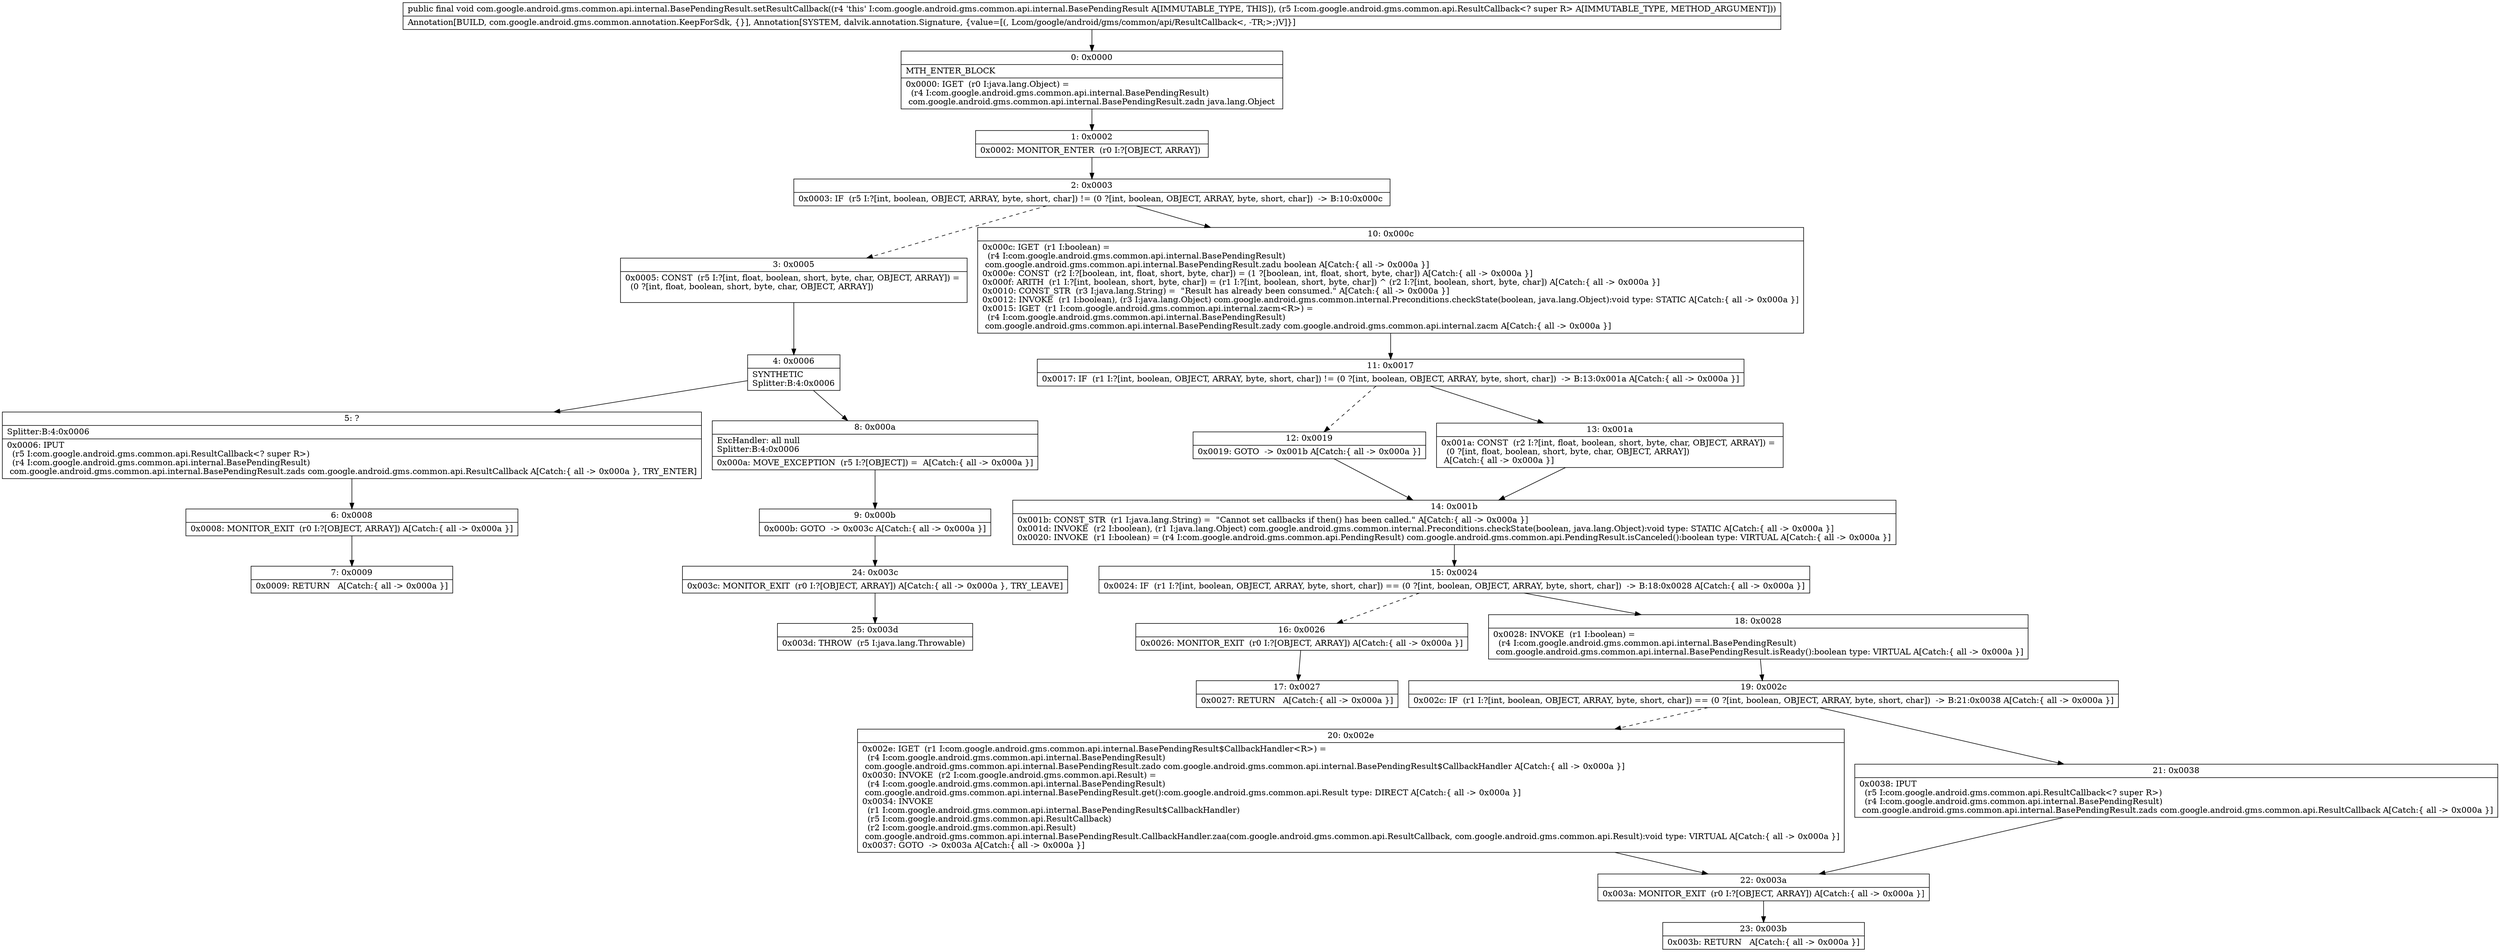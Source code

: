 digraph "CFG forcom.google.android.gms.common.api.internal.BasePendingResult.setResultCallback(Lcom\/google\/android\/gms\/common\/api\/ResultCallback;)V" {
Node_0 [shape=record,label="{0\:\ 0x0000|MTH_ENTER_BLOCK\l|0x0000: IGET  (r0 I:java.lang.Object) = \l  (r4 I:com.google.android.gms.common.api.internal.BasePendingResult)\l com.google.android.gms.common.api.internal.BasePendingResult.zadn java.lang.Object \l}"];
Node_1 [shape=record,label="{1\:\ 0x0002|0x0002: MONITOR_ENTER  (r0 I:?[OBJECT, ARRAY]) \l}"];
Node_2 [shape=record,label="{2\:\ 0x0003|0x0003: IF  (r5 I:?[int, boolean, OBJECT, ARRAY, byte, short, char]) != (0 ?[int, boolean, OBJECT, ARRAY, byte, short, char])  \-\> B:10:0x000c \l}"];
Node_3 [shape=record,label="{3\:\ 0x0005|0x0005: CONST  (r5 I:?[int, float, boolean, short, byte, char, OBJECT, ARRAY]) = \l  (0 ?[int, float, boolean, short, byte, char, OBJECT, ARRAY])\l \l}"];
Node_4 [shape=record,label="{4\:\ 0x0006|SYNTHETIC\lSplitter:B:4:0x0006\l}"];
Node_5 [shape=record,label="{5\:\ ?|Splitter:B:4:0x0006\l|0x0006: IPUT  \l  (r5 I:com.google.android.gms.common.api.ResultCallback\<? super R\>)\l  (r4 I:com.google.android.gms.common.api.internal.BasePendingResult)\l com.google.android.gms.common.api.internal.BasePendingResult.zads com.google.android.gms.common.api.ResultCallback A[Catch:\{ all \-\> 0x000a \}, TRY_ENTER]\l}"];
Node_6 [shape=record,label="{6\:\ 0x0008|0x0008: MONITOR_EXIT  (r0 I:?[OBJECT, ARRAY]) A[Catch:\{ all \-\> 0x000a \}]\l}"];
Node_7 [shape=record,label="{7\:\ 0x0009|0x0009: RETURN   A[Catch:\{ all \-\> 0x000a \}]\l}"];
Node_8 [shape=record,label="{8\:\ 0x000a|ExcHandler: all null\lSplitter:B:4:0x0006\l|0x000a: MOVE_EXCEPTION  (r5 I:?[OBJECT]) =  A[Catch:\{ all \-\> 0x000a \}]\l}"];
Node_9 [shape=record,label="{9\:\ 0x000b|0x000b: GOTO  \-\> 0x003c A[Catch:\{ all \-\> 0x000a \}]\l}"];
Node_10 [shape=record,label="{10\:\ 0x000c|0x000c: IGET  (r1 I:boolean) = \l  (r4 I:com.google.android.gms.common.api.internal.BasePendingResult)\l com.google.android.gms.common.api.internal.BasePendingResult.zadu boolean A[Catch:\{ all \-\> 0x000a \}]\l0x000e: CONST  (r2 I:?[boolean, int, float, short, byte, char]) = (1 ?[boolean, int, float, short, byte, char]) A[Catch:\{ all \-\> 0x000a \}]\l0x000f: ARITH  (r1 I:?[int, boolean, short, byte, char]) = (r1 I:?[int, boolean, short, byte, char]) ^ (r2 I:?[int, boolean, short, byte, char]) A[Catch:\{ all \-\> 0x000a \}]\l0x0010: CONST_STR  (r3 I:java.lang.String) =  \"Result has already been consumed.\" A[Catch:\{ all \-\> 0x000a \}]\l0x0012: INVOKE  (r1 I:boolean), (r3 I:java.lang.Object) com.google.android.gms.common.internal.Preconditions.checkState(boolean, java.lang.Object):void type: STATIC A[Catch:\{ all \-\> 0x000a \}]\l0x0015: IGET  (r1 I:com.google.android.gms.common.api.internal.zacm\<R\>) = \l  (r4 I:com.google.android.gms.common.api.internal.BasePendingResult)\l com.google.android.gms.common.api.internal.BasePendingResult.zady com.google.android.gms.common.api.internal.zacm A[Catch:\{ all \-\> 0x000a \}]\l}"];
Node_11 [shape=record,label="{11\:\ 0x0017|0x0017: IF  (r1 I:?[int, boolean, OBJECT, ARRAY, byte, short, char]) != (0 ?[int, boolean, OBJECT, ARRAY, byte, short, char])  \-\> B:13:0x001a A[Catch:\{ all \-\> 0x000a \}]\l}"];
Node_12 [shape=record,label="{12\:\ 0x0019|0x0019: GOTO  \-\> 0x001b A[Catch:\{ all \-\> 0x000a \}]\l}"];
Node_13 [shape=record,label="{13\:\ 0x001a|0x001a: CONST  (r2 I:?[int, float, boolean, short, byte, char, OBJECT, ARRAY]) = \l  (0 ?[int, float, boolean, short, byte, char, OBJECT, ARRAY])\l A[Catch:\{ all \-\> 0x000a \}]\l}"];
Node_14 [shape=record,label="{14\:\ 0x001b|0x001b: CONST_STR  (r1 I:java.lang.String) =  \"Cannot set callbacks if then() has been called.\" A[Catch:\{ all \-\> 0x000a \}]\l0x001d: INVOKE  (r2 I:boolean), (r1 I:java.lang.Object) com.google.android.gms.common.internal.Preconditions.checkState(boolean, java.lang.Object):void type: STATIC A[Catch:\{ all \-\> 0x000a \}]\l0x0020: INVOKE  (r1 I:boolean) = (r4 I:com.google.android.gms.common.api.PendingResult) com.google.android.gms.common.api.PendingResult.isCanceled():boolean type: VIRTUAL A[Catch:\{ all \-\> 0x000a \}]\l}"];
Node_15 [shape=record,label="{15\:\ 0x0024|0x0024: IF  (r1 I:?[int, boolean, OBJECT, ARRAY, byte, short, char]) == (0 ?[int, boolean, OBJECT, ARRAY, byte, short, char])  \-\> B:18:0x0028 A[Catch:\{ all \-\> 0x000a \}]\l}"];
Node_16 [shape=record,label="{16\:\ 0x0026|0x0026: MONITOR_EXIT  (r0 I:?[OBJECT, ARRAY]) A[Catch:\{ all \-\> 0x000a \}]\l}"];
Node_17 [shape=record,label="{17\:\ 0x0027|0x0027: RETURN   A[Catch:\{ all \-\> 0x000a \}]\l}"];
Node_18 [shape=record,label="{18\:\ 0x0028|0x0028: INVOKE  (r1 I:boolean) = \l  (r4 I:com.google.android.gms.common.api.internal.BasePendingResult)\l com.google.android.gms.common.api.internal.BasePendingResult.isReady():boolean type: VIRTUAL A[Catch:\{ all \-\> 0x000a \}]\l}"];
Node_19 [shape=record,label="{19\:\ 0x002c|0x002c: IF  (r1 I:?[int, boolean, OBJECT, ARRAY, byte, short, char]) == (0 ?[int, boolean, OBJECT, ARRAY, byte, short, char])  \-\> B:21:0x0038 A[Catch:\{ all \-\> 0x000a \}]\l}"];
Node_20 [shape=record,label="{20\:\ 0x002e|0x002e: IGET  (r1 I:com.google.android.gms.common.api.internal.BasePendingResult$CallbackHandler\<R\>) = \l  (r4 I:com.google.android.gms.common.api.internal.BasePendingResult)\l com.google.android.gms.common.api.internal.BasePendingResult.zado com.google.android.gms.common.api.internal.BasePendingResult$CallbackHandler A[Catch:\{ all \-\> 0x000a \}]\l0x0030: INVOKE  (r2 I:com.google.android.gms.common.api.Result) = \l  (r4 I:com.google.android.gms.common.api.internal.BasePendingResult)\l com.google.android.gms.common.api.internal.BasePendingResult.get():com.google.android.gms.common.api.Result type: DIRECT A[Catch:\{ all \-\> 0x000a \}]\l0x0034: INVOKE  \l  (r1 I:com.google.android.gms.common.api.internal.BasePendingResult$CallbackHandler)\l  (r5 I:com.google.android.gms.common.api.ResultCallback)\l  (r2 I:com.google.android.gms.common.api.Result)\l com.google.android.gms.common.api.internal.BasePendingResult.CallbackHandler.zaa(com.google.android.gms.common.api.ResultCallback, com.google.android.gms.common.api.Result):void type: VIRTUAL A[Catch:\{ all \-\> 0x000a \}]\l0x0037: GOTO  \-\> 0x003a A[Catch:\{ all \-\> 0x000a \}]\l}"];
Node_21 [shape=record,label="{21\:\ 0x0038|0x0038: IPUT  \l  (r5 I:com.google.android.gms.common.api.ResultCallback\<? super R\>)\l  (r4 I:com.google.android.gms.common.api.internal.BasePendingResult)\l com.google.android.gms.common.api.internal.BasePendingResult.zads com.google.android.gms.common.api.ResultCallback A[Catch:\{ all \-\> 0x000a \}]\l}"];
Node_22 [shape=record,label="{22\:\ 0x003a|0x003a: MONITOR_EXIT  (r0 I:?[OBJECT, ARRAY]) A[Catch:\{ all \-\> 0x000a \}]\l}"];
Node_23 [shape=record,label="{23\:\ 0x003b|0x003b: RETURN   A[Catch:\{ all \-\> 0x000a \}]\l}"];
Node_24 [shape=record,label="{24\:\ 0x003c|0x003c: MONITOR_EXIT  (r0 I:?[OBJECT, ARRAY]) A[Catch:\{ all \-\> 0x000a \}, TRY_LEAVE]\l}"];
Node_25 [shape=record,label="{25\:\ 0x003d|0x003d: THROW  (r5 I:java.lang.Throwable) \l}"];
MethodNode[shape=record,label="{public final void com.google.android.gms.common.api.internal.BasePendingResult.setResultCallback((r4 'this' I:com.google.android.gms.common.api.internal.BasePendingResult A[IMMUTABLE_TYPE, THIS]), (r5 I:com.google.android.gms.common.api.ResultCallback\<? super R\> A[IMMUTABLE_TYPE, METHOD_ARGUMENT]))  | Annotation[BUILD, com.google.android.gms.common.annotation.KeepForSdk, \{\}], Annotation[SYSTEM, dalvik.annotation.Signature, \{value=[(, Lcom\/google\/android\/gms\/common\/api\/ResultCallback\<, \-TR;\>;)V]\}]\l}"];
MethodNode -> Node_0;
Node_0 -> Node_1;
Node_1 -> Node_2;
Node_2 -> Node_3[style=dashed];
Node_2 -> Node_10;
Node_3 -> Node_4;
Node_4 -> Node_5;
Node_4 -> Node_8;
Node_5 -> Node_6;
Node_6 -> Node_7;
Node_8 -> Node_9;
Node_9 -> Node_24;
Node_10 -> Node_11;
Node_11 -> Node_12[style=dashed];
Node_11 -> Node_13;
Node_12 -> Node_14;
Node_13 -> Node_14;
Node_14 -> Node_15;
Node_15 -> Node_16[style=dashed];
Node_15 -> Node_18;
Node_16 -> Node_17;
Node_18 -> Node_19;
Node_19 -> Node_20[style=dashed];
Node_19 -> Node_21;
Node_20 -> Node_22;
Node_21 -> Node_22;
Node_22 -> Node_23;
Node_24 -> Node_25;
}

